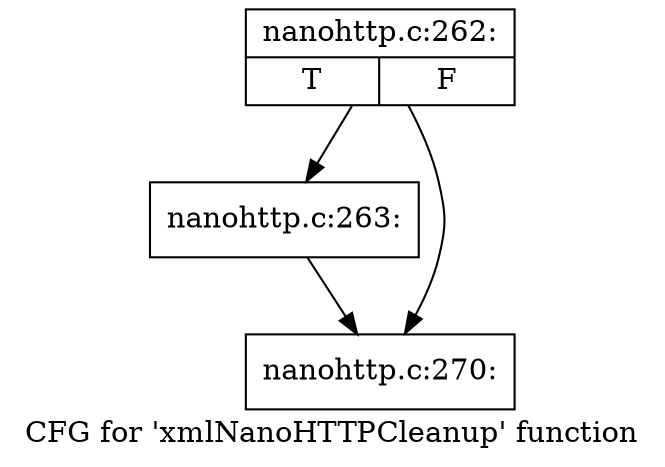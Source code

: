 digraph "CFG for 'xmlNanoHTTPCleanup' function" {
	label="CFG for 'xmlNanoHTTPCleanup' function";

	Node0x564de238dd10 [shape=record,label="{nanohttp.c:262:|{<s0>T|<s1>F}}"];
	Node0x564de238dd10 -> Node0x564de238e1b0;
	Node0x564de238dd10 -> Node0x564de2390070;
	Node0x564de238e1b0 [shape=record,label="{nanohttp.c:263:}"];
	Node0x564de238e1b0 -> Node0x564de2390070;
	Node0x564de2390070 [shape=record,label="{nanohttp.c:270:}"];
}
